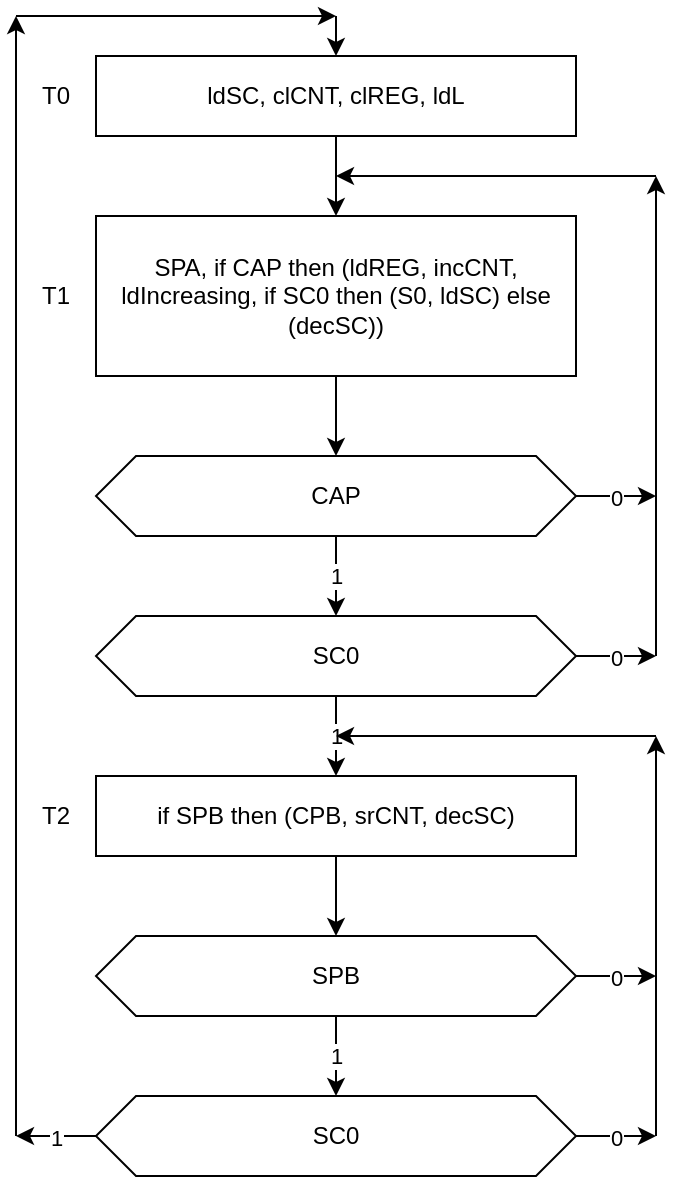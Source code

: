 <mxfile version="13.9.2" type="device"><diagram id="rv2UrdRBvfe6bY2MU_j0" name="Page-1"><mxGraphModel dx="1182" dy="663" grid="1" gridSize="10" guides="1" tooltips="1" connect="1" arrows="1" fold="1" page="1" pageScale="1" pageWidth="827" pageHeight="1169" math="0" shadow="0"><root><mxCell id="0"/><mxCell id="1" parent="0"/><mxCell id="xwv8JCr9SXg1LL__UvEs-3" style="edgeStyle=orthogonalEdgeStyle;rounded=0;orthogonalLoop=1;jettySize=auto;html=1;entryX=0.5;entryY=0;entryDx=0;entryDy=0;" edge="1" parent="1" source="xwv8JCr9SXg1LL__UvEs-1" target="xwv8JCr9SXg1LL__UvEs-2"><mxGeometry relative="1" as="geometry"/></mxCell><mxCell id="xwv8JCr9SXg1LL__UvEs-1" value="ldSC, clCNT, clREG, ldL" style="rounded=0;whiteSpace=wrap;html=1;" vertex="1" parent="1"><mxGeometry x="240" y="40" width="240" height="40" as="geometry"/></mxCell><mxCell id="xwv8JCr9SXg1LL__UvEs-11" style="edgeStyle=orthogonalEdgeStyle;rounded=0;orthogonalLoop=1;jettySize=auto;html=1;entryX=0.5;entryY=0;entryDx=0;entryDy=0;" edge="1" parent="1" source="xwv8JCr9SXg1LL__UvEs-2" target="xwv8JCr9SXg1LL__UvEs-4"><mxGeometry relative="1" as="geometry"/></mxCell><mxCell id="xwv8JCr9SXg1LL__UvEs-2" value="SPA, if CAP then (ldREG, incCNT, ldIncreasing, if SC0 then (S0, ldSC) else (decSC))" style="rounded=0;whiteSpace=wrap;html=1;" vertex="1" parent="1"><mxGeometry x="240" y="120" width="240" height="80" as="geometry"/></mxCell><mxCell id="xwv8JCr9SXg1LL__UvEs-6" value="1" style="edgeStyle=orthogonalEdgeStyle;rounded=0;orthogonalLoop=1;jettySize=auto;html=1;entryX=0.5;entryY=0;entryDx=0;entryDy=0;" edge="1" parent="1" source="xwv8JCr9SXg1LL__UvEs-4" target="xwv8JCr9SXg1LL__UvEs-5"><mxGeometry relative="1" as="geometry"/></mxCell><mxCell id="xwv8JCr9SXg1LL__UvEs-7" value="0" style="edgeStyle=orthogonalEdgeStyle;rounded=0;orthogonalLoop=1;jettySize=auto;html=1;" edge="1" parent="1" source="xwv8JCr9SXg1LL__UvEs-4"><mxGeometry relative="1" as="geometry"><mxPoint x="520" y="260" as="targetPoint"/></mxGeometry></mxCell><mxCell id="xwv8JCr9SXg1LL__UvEs-4" value="CAP" style="shape=hexagon;perimeter=hexagonPerimeter2;whiteSpace=wrap;html=1;fixedSize=1;" vertex="1" parent="1"><mxGeometry x="240" y="240" width="240" height="40" as="geometry"/></mxCell><mxCell id="xwv8JCr9SXg1LL__UvEs-8" value="0" style="edgeStyle=orthogonalEdgeStyle;rounded=0;orthogonalLoop=1;jettySize=auto;html=1;" edge="1" parent="1" source="xwv8JCr9SXg1LL__UvEs-5"><mxGeometry relative="1" as="geometry"><mxPoint x="520" y="340" as="targetPoint"/></mxGeometry></mxCell><mxCell id="xwv8JCr9SXg1LL__UvEs-14" value="1" style="edgeStyle=orthogonalEdgeStyle;rounded=0;orthogonalLoop=1;jettySize=auto;html=1;entryX=0.5;entryY=0;entryDx=0;entryDy=0;" edge="1" parent="1" source="xwv8JCr9SXg1LL__UvEs-5" target="xwv8JCr9SXg1LL__UvEs-12"><mxGeometry relative="1" as="geometry"/></mxCell><mxCell id="xwv8JCr9SXg1LL__UvEs-5" value="SC0" style="shape=hexagon;perimeter=hexagonPerimeter2;whiteSpace=wrap;html=1;fixedSize=1;" vertex="1" parent="1"><mxGeometry x="240" y="320" width="240" height="40" as="geometry"/></mxCell><mxCell id="xwv8JCr9SXg1LL__UvEs-9" value="" style="endArrow=classic;html=1;" edge="1" parent="1"><mxGeometry width="50" height="50" relative="1" as="geometry"><mxPoint x="520" y="340" as="sourcePoint"/><mxPoint x="520" y="100" as="targetPoint"/></mxGeometry></mxCell><mxCell id="xwv8JCr9SXg1LL__UvEs-10" value="" style="endArrow=classic;html=1;" edge="1" parent="1"><mxGeometry width="50" height="50" relative="1" as="geometry"><mxPoint x="520" y="100" as="sourcePoint"/><mxPoint x="360" y="100" as="targetPoint"/></mxGeometry></mxCell><mxCell id="xwv8JCr9SXg1LL__UvEs-27" style="edgeStyle=orthogonalEdgeStyle;rounded=0;orthogonalLoop=1;jettySize=auto;html=1;entryX=0.5;entryY=0;entryDx=0;entryDy=0;" edge="1" parent="1" source="xwv8JCr9SXg1LL__UvEs-12" target="xwv8JCr9SXg1LL__UvEs-22"><mxGeometry relative="1" as="geometry"/></mxCell><mxCell id="xwv8JCr9SXg1LL__UvEs-12" value="if SPB then (CPB, srCNT, decSC)" style="rounded=0;whiteSpace=wrap;html=1;" vertex="1" parent="1"><mxGeometry x="240" y="400" width="240" height="40" as="geometry"/></mxCell><mxCell id="xwv8JCr9SXg1LL__UvEs-16" value="" style="endArrow=classic;html=1;" edge="1" parent="1"><mxGeometry width="50" height="50" relative="1" as="geometry"><mxPoint x="200" y="580" as="sourcePoint"/><mxPoint x="200" y="20" as="targetPoint"/></mxGeometry></mxCell><mxCell id="xwv8JCr9SXg1LL__UvEs-17" value="" style="endArrow=classic;html=1;" edge="1" parent="1"><mxGeometry width="50" height="50" relative="1" as="geometry"><mxPoint x="200" y="20" as="sourcePoint"/><mxPoint x="360" y="20" as="targetPoint"/></mxGeometry></mxCell><mxCell id="xwv8JCr9SXg1LL__UvEs-18" value="" style="endArrow=classic;html=1;entryX=0.5;entryY=0;entryDx=0;entryDy=0;" edge="1" parent="1" target="xwv8JCr9SXg1LL__UvEs-1"><mxGeometry width="50" height="50" relative="1" as="geometry"><mxPoint x="360" y="20" as="sourcePoint"/><mxPoint x="410" y="-30" as="targetPoint"/></mxGeometry></mxCell><mxCell id="xwv8JCr9SXg1LL__UvEs-19" value="T0" style="text;html=1;strokeColor=none;fillColor=none;align=center;verticalAlign=middle;whiteSpace=wrap;rounded=0;" vertex="1" parent="1"><mxGeometry x="200" y="50" width="40" height="20" as="geometry"/></mxCell><mxCell id="xwv8JCr9SXg1LL__UvEs-20" value="T1" style="text;html=1;strokeColor=none;fillColor=none;align=center;verticalAlign=middle;whiteSpace=wrap;rounded=0;" vertex="1" parent="1"><mxGeometry x="200" y="150" width="40" height="20" as="geometry"/></mxCell><mxCell id="xwv8JCr9SXg1LL__UvEs-21" value="T2" style="text;html=1;strokeColor=none;fillColor=none;align=center;verticalAlign=middle;whiteSpace=wrap;rounded=0;" vertex="1" parent="1"><mxGeometry x="200" y="410" width="40" height="20" as="geometry"/></mxCell><mxCell id="xwv8JCr9SXg1LL__UvEs-28" value="1" style="edgeStyle=orthogonalEdgeStyle;rounded=0;orthogonalLoop=1;jettySize=auto;html=1;entryX=0.5;entryY=0;entryDx=0;entryDy=0;" edge="1" parent="1" source="xwv8JCr9SXg1LL__UvEs-22" target="xwv8JCr9SXg1LL__UvEs-23"><mxGeometry relative="1" as="geometry"/></mxCell><mxCell id="xwv8JCr9SXg1LL__UvEs-30" value="0" style="edgeStyle=orthogonalEdgeStyle;rounded=0;orthogonalLoop=1;jettySize=auto;html=1;" edge="1" parent="1" source="xwv8JCr9SXg1LL__UvEs-22"><mxGeometry relative="1" as="geometry"><mxPoint x="520" y="500" as="targetPoint"/></mxGeometry></mxCell><mxCell id="xwv8JCr9SXg1LL__UvEs-22" value="SPB" style="shape=hexagon;perimeter=hexagonPerimeter2;whiteSpace=wrap;html=1;fixedSize=1;" vertex="1" parent="1"><mxGeometry x="240" y="480" width="240" height="40" as="geometry"/></mxCell><mxCell id="xwv8JCr9SXg1LL__UvEs-26" value="1" style="edgeStyle=orthogonalEdgeStyle;rounded=0;orthogonalLoop=1;jettySize=auto;html=1;" edge="1" parent="1" source="xwv8JCr9SXg1LL__UvEs-23"><mxGeometry relative="1" as="geometry"><mxPoint x="200" y="580" as="targetPoint"/></mxGeometry></mxCell><mxCell id="xwv8JCr9SXg1LL__UvEs-31" value="0" style="edgeStyle=orthogonalEdgeStyle;rounded=0;orthogonalLoop=1;jettySize=auto;html=1;" edge="1" parent="1" source="xwv8JCr9SXg1LL__UvEs-23"><mxGeometry relative="1" as="geometry"><mxPoint x="520" y="580" as="targetPoint"/></mxGeometry></mxCell><mxCell id="xwv8JCr9SXg1LL__UvEs-23" value="SC0" style="shape=hexagon;perimeter=hexagonPerimeter2;whiteSpace=wrap;html=1;fixedSize=1;" vertex="1" parent="1"><mxGeometry x="240" y="560" width="240" height="40" as="geometry"/></mxCell><mxCell id="xwv8JCr9SXg1LL__UvEs-33" value="" style="endArrow=classic;html=1;" edge="1" parent="1"><mxGeometry width="50" height="50" relative="1" as="geometry"><mxPoint x="520" y="580" as="sourcePoint"/><mxPoint x="520" y="380" as="targetPoint"/></mxGeometry></mxCell><mxCell id="xwv8JCr9SXg1LL__UvEs-34" value="" style="endArrow=classic;html=1;" edge="1" parent="1"><mxGeometry width="50" height="50" relative="1" as="geometry"><mxPoint x="520" y="380" as="sourcePoint"/><mxPoint x="360" y="380" as="targetPoint"/></mxGeometry></mxCell></root></mxGraphModel></diagram></mxfile>